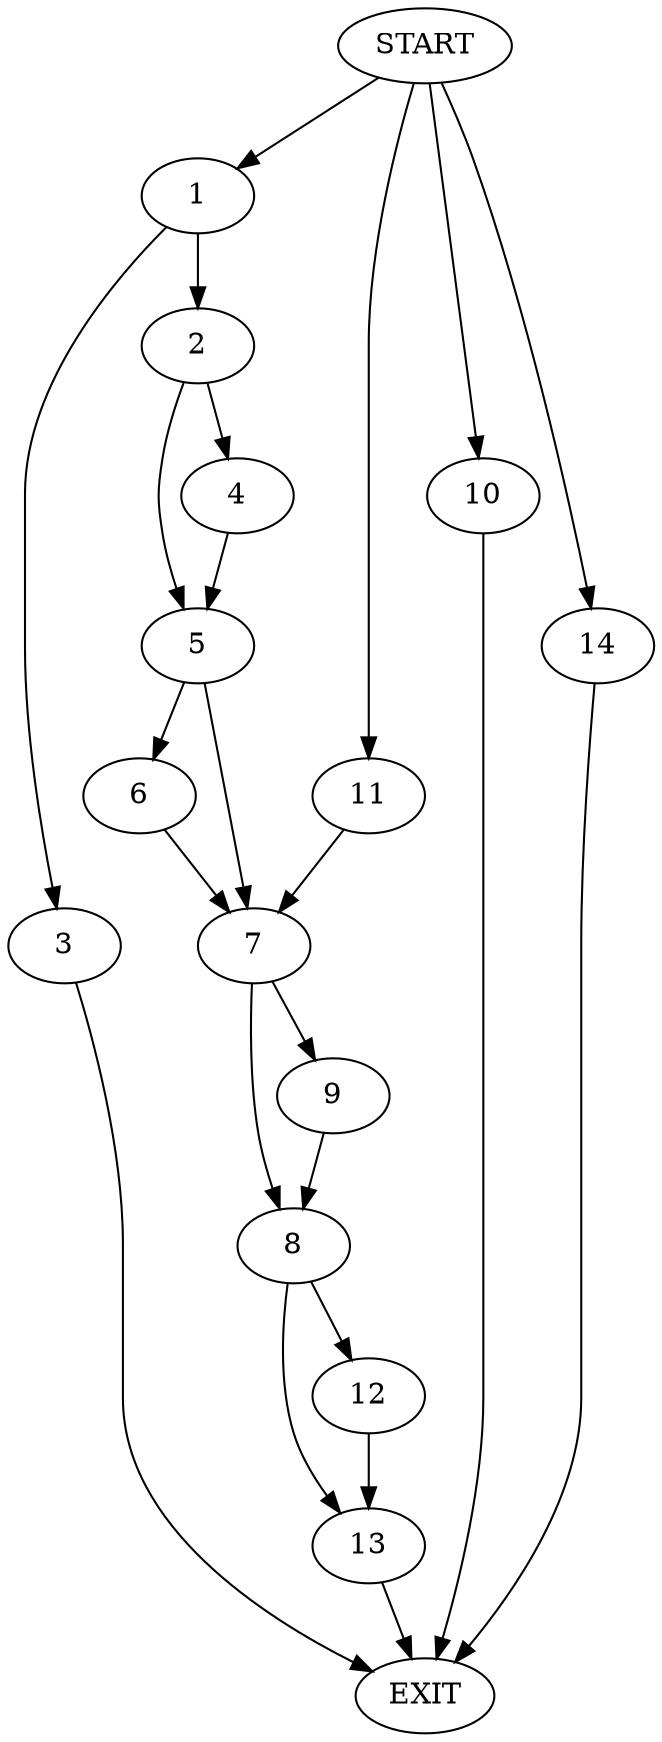 digraph {
0 [label="START"]
15 [label="EXIT"]
0 -> 1
1 -> 2
1 -> 3
3 -> 15
2 -> 4
2 -> 5
4 -> 5
5 -> 6
5 -> 7
7 -> 8
7 -> 9
6 -> 7
0 -> 10
10 -> 15
0 -> 11
11 -> 7
8 -> 12
8 -> 13
9 -> 8
13 -> 15
12 -> 13
0 -> 14
14 -> 15
}
